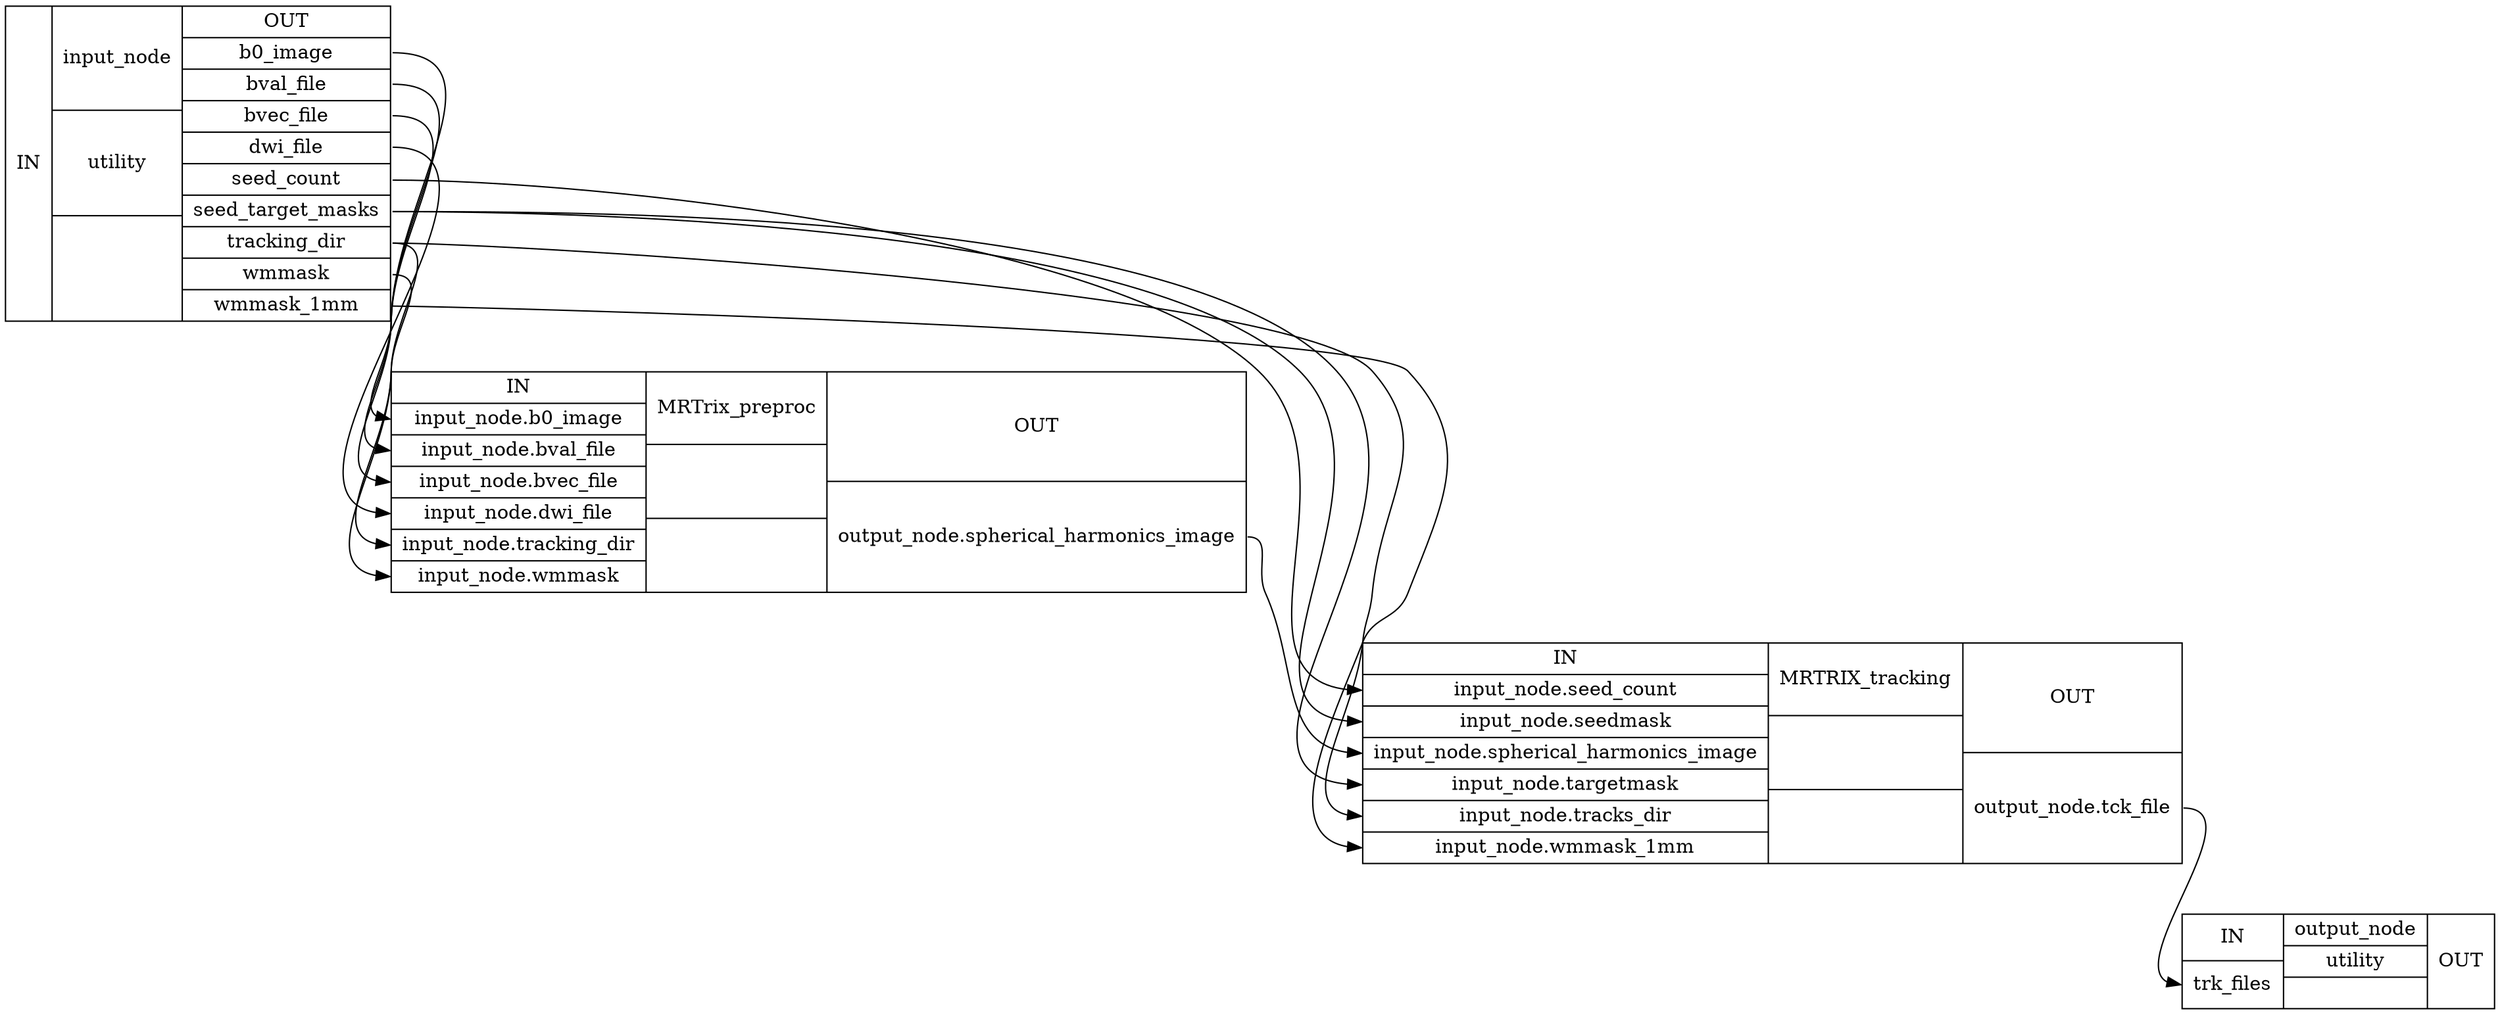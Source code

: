 digraph structs {
node [shape=record];
MRTRIX_maininput_node [label="{IN}|{ input_node | utility |  }|{OUT|<outb0image> b0_image|<outbvalfile> bval_file|<outbvecfile> bvec_file|<outdwifile> dwi_file|<outseedcount> seed_count|<outseedtargetmasks> seed_target_masks|<outtrackingdir> tracking_dir|<outwmmask> wmmask|<outwmmask1mm> wmmask_1mm}"];
MRTRIX_mainMRTrix_preproc [label="{IN|<ininputnodeb0image> input_node.b0_image|<ininputnodebvalfile> input_node.bval_file|<ininputnodebvecfile> input_node.bvec_file|<ininputnodedwifile> input_node.dwi_file|<ininputnodetrackingdir> input_node.tracking_dir|<ininputnodewmmask> input_node.wmmask}|{ MRTrix_preproc |  |  }|{OUT|<outoutputnodesphericalharmonicsimage> output_node.spherical_harmonics_image}"];
MRTRIX_mainMRTRIX_tracking [label="{IN|<ininputnodeseedcount> input_node.seed_count|<ininputnodeseedmask> input_node.seedmask|<ininputnodesphericalharmonicsimage> input_node.spherical_harmonics_image|<ininputnodetargetmask> input_node.targetmask|<ininputnodetracksdir> input_node.tracks_dir|<ininputnodewmmask1mm> input_node.wmmask_1mm}|{ MRTRIX_tracking |  |  }|{OUT|<outoutputnodetckfile> output_node.tck_file}"];
MRTRIX_mainoutput_node [label="{IN|<intrkfiles> trk_files}|{ output_node | utility |  }|{OUT}"];
MRTRIX_mainMRTRIX_tracking:outoutputnodetckfile:e -> MRTRIX_mainoutput_node:intrkfiles:w;
MRTRIX_mainMRTrix_preproc:outoutputnodesphericalharmonicsimage:e -> MRTRIX_mainMRTRIX_tracking:ininputnodesphericalharmonicsimage:w;
MRTRIX_maininput_node:outb0image:e -> MRTRIX_mainMRTrix_preproc:ininputnodeb0image:w;
MRTRIX_maininput_node:outbvalfile:e -> MRTRIX_mainMRTrix_preproc:ininputnodebvalfile:w;
MRTRIX_maininput_node:outbvecfile:e -> MRTRIX_mainMRTrix_preproc:ininputnodebvecfile:w;
MRTRIX_maininput_node:outdwifile:e -> MRTRIX_mainMRTrix_preproc:ininputnodedwifile:w;
MRTRIX_maininput_node:outseedcount:e -> MRTRIX_mainMRTRIX_tracking:ininputnodeseedcount:w;
MRTRIX_maininput_node:outseedtargetmasks:e -> MRTRIX_mainMRTRIX_tracking:ininputnodeseedmask:w;
MRTRIX_maininput_node:outseedtargetmasks:e -> MRTRIX_mainMRTRIX_tracking:ininputnodetargetmask:w;
MRTRIX_maininput_node:outtrackingdir:e -> MRTRIX_mainMRTRIX_tracking:ininputnodetracksdir:w;
MRTRIX_maininput_node:outtrackingdir:e -> MRTRIX_mainMRTrix_preproc:ininputnodetrackingdir:w;
MRTRIX_maininput_node:outwmmask1mm:e -> MRTRIX_mainMRTRIX_tracking:ininputnodewmmask1mm:w;
MRTRIX_maininput_node:outwmmask:e -> MRTRIX_mainMRTrix_preproc:ininputnodewmmask:w;
}